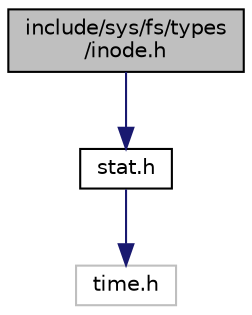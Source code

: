 digraph "include/sys/fs/types/inode.h"
{
 // LATEX_PDF_SIZE
  edge [fontname="Helvetica",fontsize="10",labelfontname="Helvetica",labelfontsize="10"];
  node [fontname="Helvetica",fontsize="10",shape=record];
  Node1 [label="include/sys/fs/types\l/inode.h",height=0.2,width=0.4,color="black", fillcolor="grey75", style="filled", fontcolor="black",tooltip="定义inode。"];
  Node1 -> Node2 [color="midnightblue",fontsize="10",style="solid",fontname="Helvetica"];
  Node2 [label="stat.h",height=0.2,width=0.4,color="black", fillcolor="white", style="filled",URL="$stat_8h.html",tooltip="定义struct stat结构。"];
  Node2 -> Node3 [color="midnightblue",fontsize="10",style="solid",fontname="Helvetica"];
  Node3 [label="time.h",height=0.2,width=0.4,color="grey75", fillcolor="white", style="filled",tooltip=" "];
}
